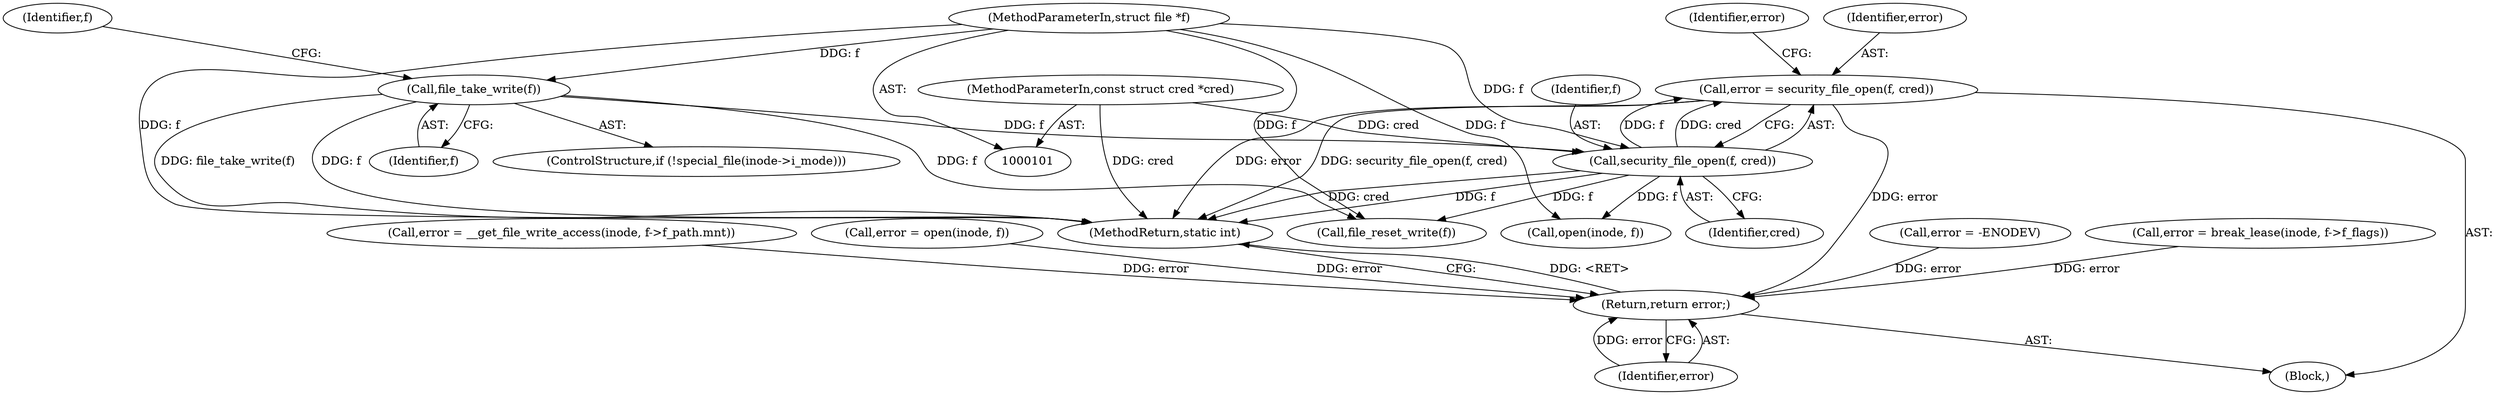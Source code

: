 digraph "0_linux_eee5cc2702929fd41cce28058dc6d6717f723f87_9@API" {
"1000224" [label="(Call,error = security_file_open(f, cred))"];
"1000226" [label="(Call,security_file_open(f, cred))"];
"1000178" [label="(Call,file_take_write(f))"];
"1000102" [label="(MethodParameterIn,struct file *f)"];
"1000104" [label="(MethodParameterIn,const struct cred *cred)"];
"1000355" [label="(Return,return error;)"];
"1000219" [label="(Call,error = -ENODEV)"];
"1000357" [label="(MethodReturn,static int)"];
"1000232" [label="(Call,error = break_lease(inode, f->f_flags))"];
"1000230" [label="(Identifier,error)"];
"1000355" [label="(Return,return error;)"];
"1000179" [label="(Identifier,f)"];
"1000227" [label="(Identifier,f)"];
"1000322" [label="(Call,file_reset_write(f))"];
"1000160" [label="(Call,error = __get_file_write_access(inode, f->f_path.mnt))"];
"1000225" [label="(Identifier,error)"];
"1000224" [label="(Call,error = security_file_open(f, cred))"];
"1000226" [label="(Call,security_file_open(f, cred))"];
"1000178" [label="(Call,file_take_write(f))"];
"1000105" [label="(Block,)"];
"1000102" [label="(MethodParameterIn,struct file *f)"];
"1000104" [label="(MethodParameterIn,const struct cred *cred)"];
"1000228" [label="(Identifier,cred)"];
"1000356" [label="(Identifier,error)"];
"1000255" [label="(Call,error = open(inode, f))"];
"1000182" [label="(Identifier,f)"];
"1000257" [label="(Call,open(inode, f))"];
"1000172" [label="(ControlStructure,if (!special_file(inode->i_mode)))"];
"1000224" -> "1000105"  [label="AST: "];
"1000224" -> "1000226"  [label="CFG: "];
"1000225" -> "1000224"  [label="AST: "];
"1000226" -> "1000224"  [label="AST: "];
"1000230" -> "1000224"  [label="CFG: "];
"1000224" -> "1000357"  [label="DDG: error"];
"1000224" -> "1000357"  [label="DDG: security_file_open(f, cred)"];
"1000226" -> "1000224"  [label="DDG: f"];
"1000226" -> "1000224"  [label="DDG: cred"];
"1000224" -> "1000355"  [label="DDG: error"];
"1000226" -> "1000228"  [label="CFG: "];
"1000227" -> "1000226"  [label="AST: "];
"1000228" -> "1000226"  [label="AST: "];
"1000226" -> "1000357"  [label="DDG: f"];
"1000226" -> "1000357"  [label="DDG: cred"];
"1000178" -> "1000226"  [label="DDG: f"];
"1000102" -> "1000226"  [label="DDG: f"];
"1000104" -> "1000226"  [label="DDG: cred"];
"1000226" -> "1000257"  [label="DDG: f"];
"1000226" -> "1000322"  [label="DDG: f"];
"1000178" -> "1000172"  [label="AST: "];
"1000178" -> "1000179"  [label="CFG: "];
"1000179" -> "1000178"  [label="AST: "];
"1000182" -> "1000178"  [label="CFG: "];
"1000178" -> "1000357"  [label="DDG: file_take_write(f)"];
"1000178" -> "1000357"  [label="DDG: f"];
"1000102" -> "1000178"  [label="DDG: f"];
"1000178" -> "1000322"  [label="DDG: f"];
"1000102" -> "1000101"  [label="AST: "];
"1000102" -> "1000357"  [label="DDG: f"];
"1000102" -> "1000257"  [label="DDG: f"];
"1000102" -> "1000322"  [label="DDG: f"];
"1000104" -> "1000101"  [label="AST: "];
"1000104" -> "1000357"  [label="DDG: cred"];
"1000355" -> "1000105"  [label="AST: "];
"1000355" -> "1000356"  [label="CFG: "];
"1000356" -> "1000355"  [label="AST: "];
"1000357" -> "1000355"  [label="CFG: "];
"1000355" -> "1000357"  [label="DDG: <RET>"];
"1000356" -> "1000355"  [label="DDG: error"];
"1000232" -> "1000355"  [label="DDG: error"];
"1000219" -> "1000355"  [label="DDG: error"];
"1000255" -> "1000355"  [label="DDG: error"];
"1000160" -> "1000355"  [label="DDG: error"];
}
